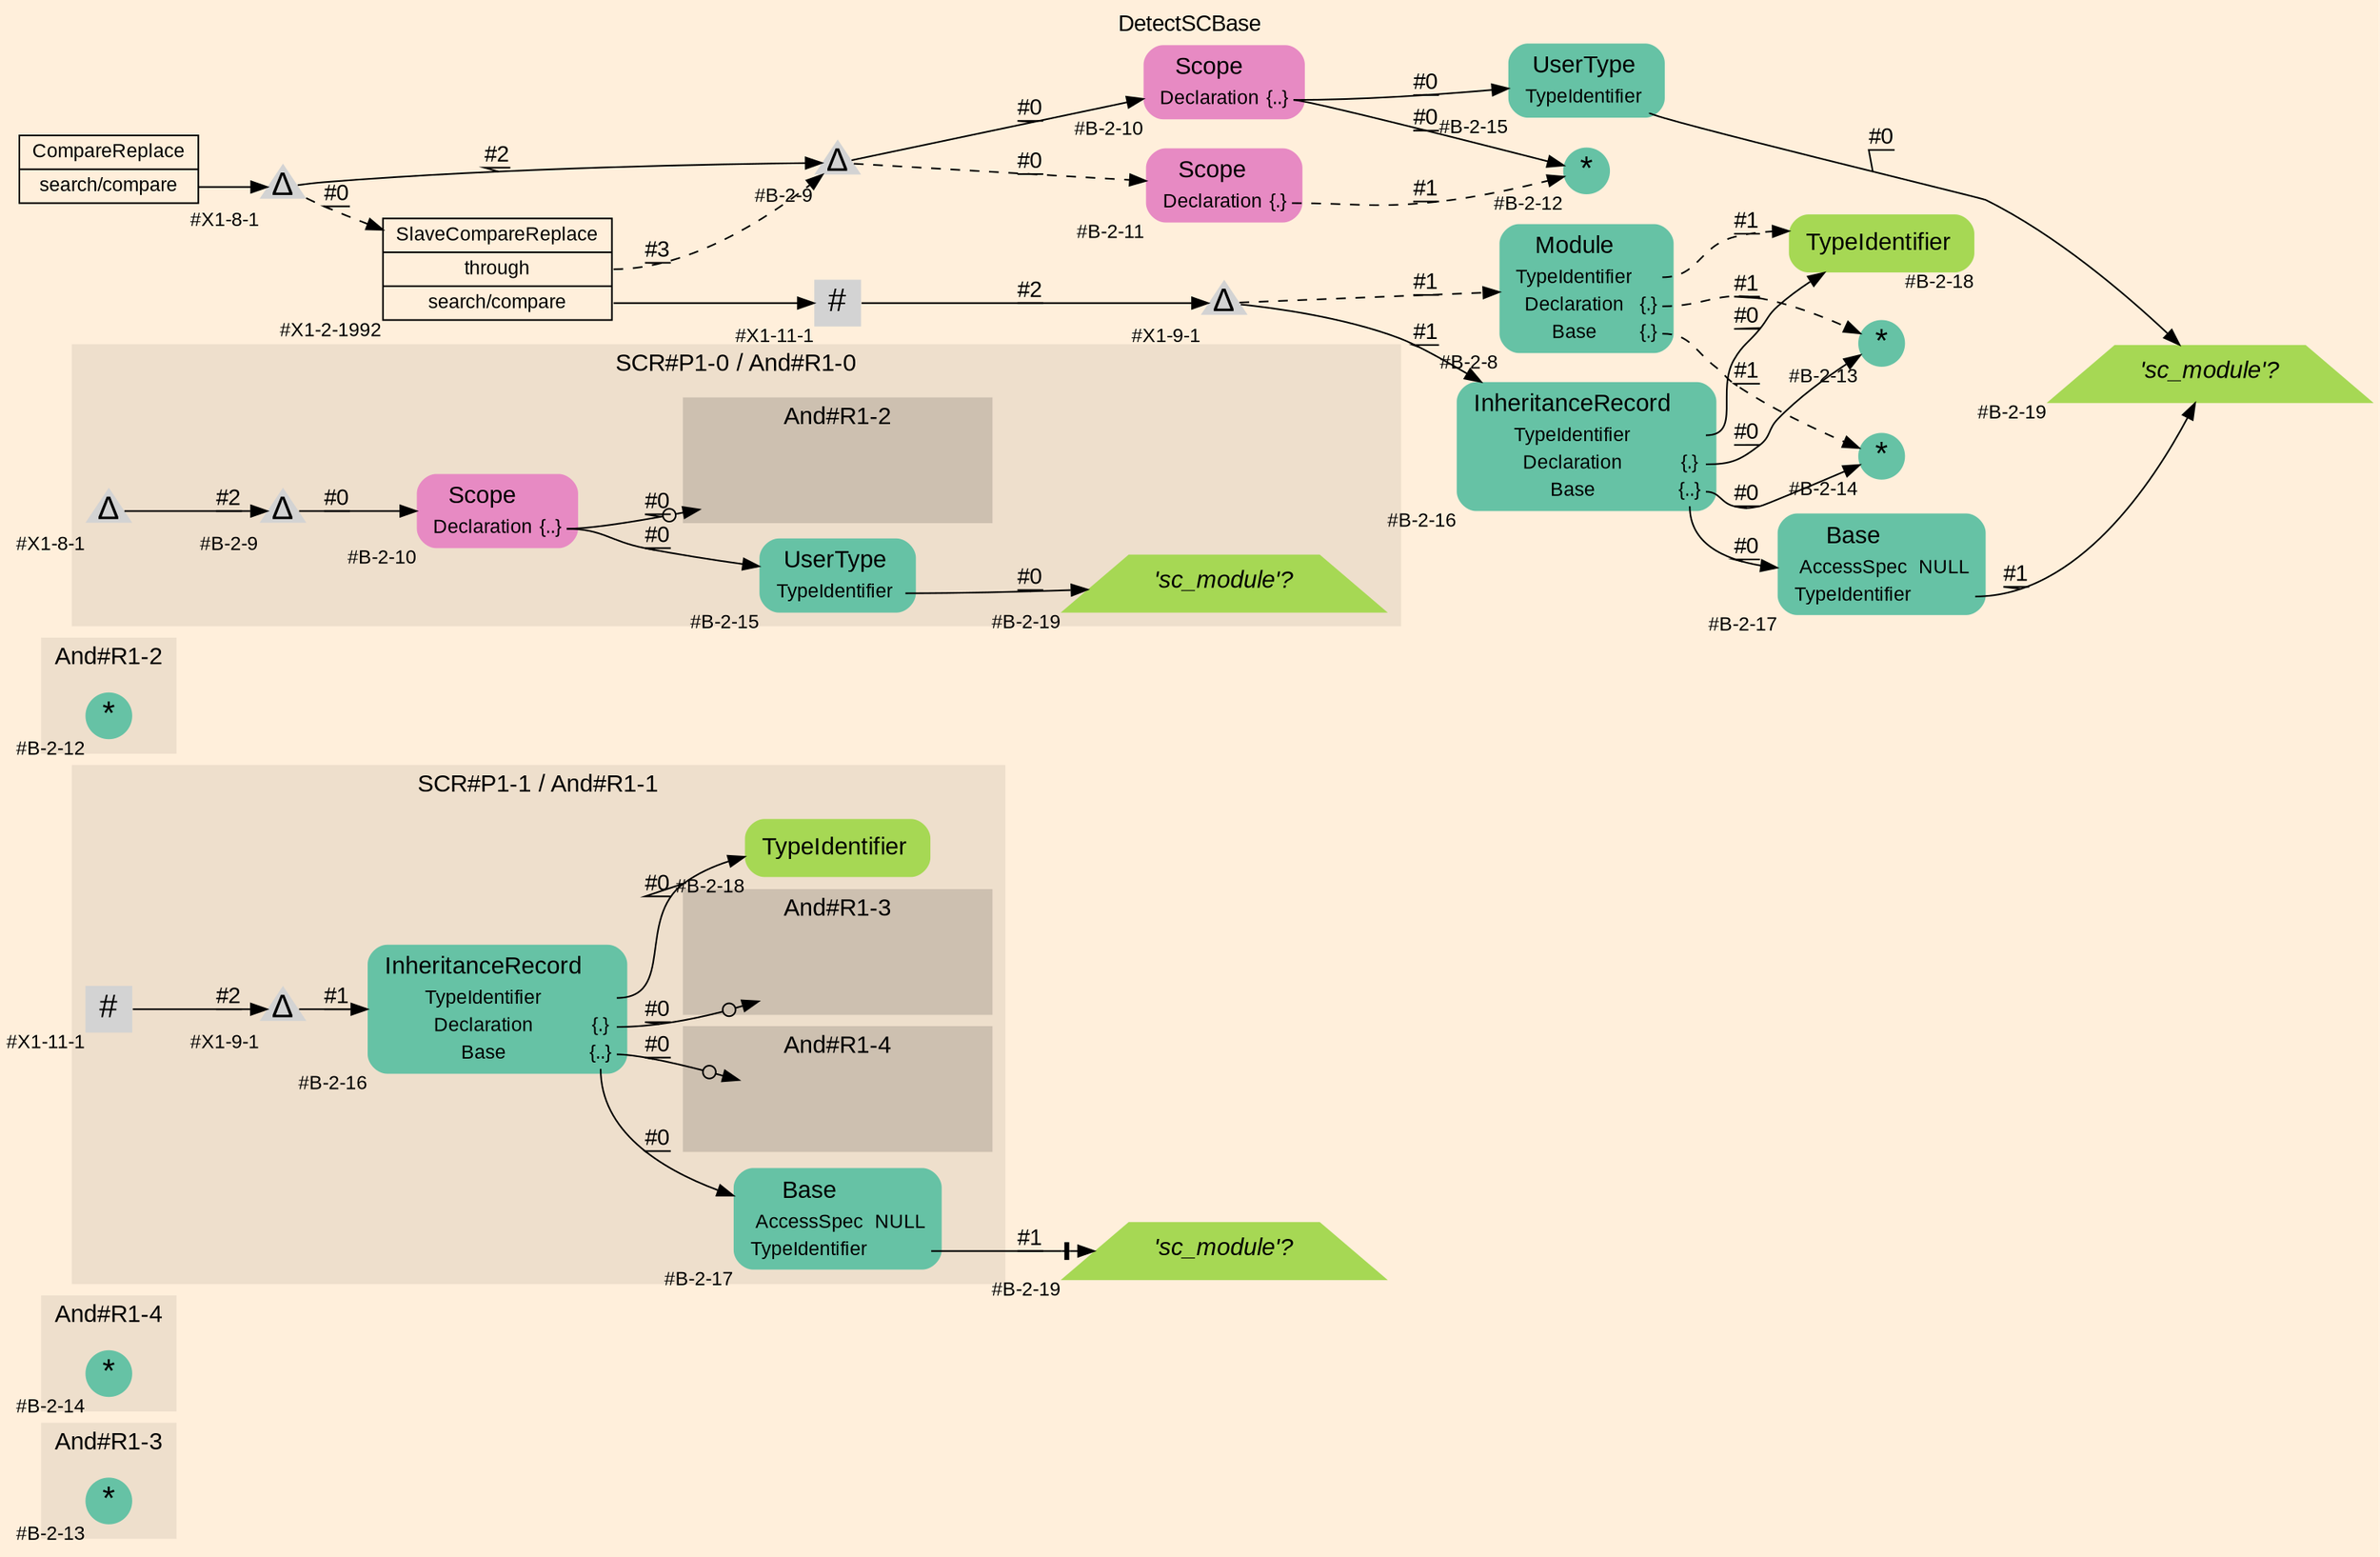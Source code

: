 digraph "DetectSCBase" {
label = "DetectSCBase"
labelloc = t
graph [
    rankdir = "LR"
    ranksep = 0.3
    bgcolor = antiquewhite1
    color = black
    fontcolor = black
    fontname = "Arial"
];
node [
    fontname = "Arial"
];
edge [
    fontname = "Arial"
];

// -------------------- figure And#R1-3 --------------------
// -------- region And#R1-3 ----------
subgraph "clusterAnd#R1-3" {
    label = "And#R1-3"
    style = "filled"
    color = antiquewhite2
    fontsize = "15"
    // -------- block And#R1-3/#B-2-13 ----------
    "And#R1-3/#B-2-13" [
        shape = "circle"
        fillcolor = "/set28/1"
        xlabel = "#B-2-13"
        fontsize = "12"
        fontcolor = black
        label = <<FONT POINT-SIZE="20" COLOR="black">*</FONT>>
        style = "filled"
        penwidth = 0.0
        fixedsize = true
        width = 0.4
        height = 0.4
    ];
    
}


// -------------------- figure And#R1-4 --------------------
// -------- region And#R1-4 ----------
subgraph "clusterAnd#R1-4" {
    label = "And#R1-4"
    style = "filled"
    color = antiquewhite2
    fontsize = "15"
    // -------- block And#R1-4/#B-2-14 ----------
    "And#R1-4/#B-2-14" [
        shape = "circle"
        fillcolor = "/set28/1"
        xlabel = "#B-2-14"
        fontsize = "12"
        fontcolor = black
        label = <<FONT POINT-SIZE="20" COLOR="black">*</FONT>>
        style = "filled"
        penwidth = 0.0
        fixedsize = true
        width = 0.4
        height = 0.4
    ];
    
}


// -------------------- figure And#R1-1 --------------------
// -------- region And#R1-1 ----------
subgraph "clusterAnd#R1-1" {
    label = "SCR#P1-1 / And#R1-1"
    style = "filled"
    color = antiquewhite2
    fontsize = "15"
    // -------- block And#R1-1/#B-2-17 ----------
    "And#R1-1/#B-2-17" [
        shape = "plaintext"
        fillcolor = "/set28/1"
        xlabel = "#B-2-17"
        fontsize = "12"
        fontcolor = black
        label = <<TABLE BORDER="0" CELLBORDER="0" CELLSPACING="0">
         <TR><TD><FONT POINT-SIZE="15" COLOR="black">Base</FONT></TD><TD></TD></TR>
         <TR><TD><FONT POINT-SIZE="12" COLOR="black">AccessSpec</FONT></TD><TD PORT="port0"><FONT POINT-SIZE="12" COLOR="black">NULL</FONT></TD></TR>
         <TR><TD><FONT POINT-SIZE="12" COLOR="black">TypeIdentifier</FONT></TD><TD PORT="port1"></TD></TR>
        </TABLE>>
        style = "rounded,filled"
    ];
    
    // -------- block And#R1-1/#X1-9-1 ----------
    "And#R1-1/#X1-9-1" [
        shape = "triangle"
        xlabel = "#X1-9-1"
        fontsize = "12"
        fontcolor = black
        label = <<FONT POINT-SIZE="20" COLOR="black">Δ</FONT>>
        style = "filled"
        penwidth = 0.0
        fixedsize = true
        width = 0.4
        height = 0.4
    ];
    
    // -------- block And#R1-1/#B-2-18 ----------
    "And#R1-1/#B-2-18" [
        shape = "plaintext"
        fillcolor = "/set28/5"
        xlabel = "#B-2-18"
        fontsize = "12"
        fontcolor = black
        label = <<TABLE BORDER="0" CELLBORDER="0" CELLSPACING="0">
         <TR><TD><FONT POINT-SIZE="15" COLOR="black">TypeIdentifier</FONT></TD><TD></TD></TR>
        </TABLE>>
        style = "rounded,filled"
    ];
    
    // -------- block And#R1-1/#B-2-16 ----------
    "And#R1-1/#B-2-16" [
        shape = "plaintext"
        fillcolor = "/set28/1"
        xlabel = "#B-2-16"
        fontsize = "12"
        fontcolor = black
        label = <<TABLE BORDER="0" CELLBORDER="0" CELLSPACING="0">
         <TR><TD><FONT POINT-SIZE="15" COLOR="black">InheritanceRecord</FONT></TD><TD></TD></TR>
         <TR><TD><FONT POINT-SIZE="12" COLOR="black">TypeIdentifier</FONT></TD><TD PORT="port0"></TD></TR>
         <TR><TD><FONT POINT-SIZE="12" COLOR="black">Declaration</FONT></TD><TD PORT="port1"><FONT POINT-SIZE="12" COLOR="black">{.}</FONT></TD></TR>
         <TR><TD><FONT POINT-SIZE="12" COLOR="black">Base</FONT></TD><TD PORT="port2"><FONT POINT-SIZE="12" COLOR="black">{..}</FONT></TD></TR>
        </TABLE>>
        style = "rounded,filled"
    ];
    
    // -------- block And#R1-1/#X1-11-1 ----------
    "And#R1-1/#X1-11-1" [
        shape = "square"
        xlabel = "#X1-11-1"
        fontsize = "12"
        fontcolor = black
        label = <<FONT POINT-SIZE="20" COLOR="black">#</FONT>>
        style = "filled"
        penwidth = 0.0
        fixedsize = true
        width = 0.4
        height = 0.4
    ];
    
    // -------- region And#R1-1/And#R1-3 ----------
    subgraph "clusterAnd#R1-1/And#R1-3" {
        label = "And#R1-3"
        style = "filled"
        color = antiquewhite3
        fontsize = "15"
        // -------- block And#R1-1/And#R1-3/#B-2-13 ----------
        "And#R1-1/And#R1-3/#B-2-13" [
            shape = none
            fillcolor = "/set28/1"
            xlabel = "#B-2-13"
            fontsize = "12"
            fontcolor = black
            style = "invisible"
        ];
        
    }
    
    // -------- region And#R1-1/And#R1-4 ----------
    subgraph "clusterAnd#R1-1/And#R1-4" {
        label = "And#R1-4"
        style = "filled"
        color = antiquewhite3
        fontsize = "15"
        // -------- block And#R1-1/And#R1-4/#B-2-14 ----------
        "And#R1-1/And#R1-4/#B-2-14" [
            shape = none
            fillcolor = "/set28/1"
            xlabel = "#B-2-14"
            fontsize = "12"
            fontcolor = black
            style = "invisible"
        ];
        
    }
    
}

// -------- block And#R1-1/#B-2-19 ----------
"And#R1-1/#B-2-19" [
    shape = "trapezium"
    fillcolor = "/set28/5"
    xlabel = "#B-2-19"
    fontsize = "12"
    fontcolor = black
    label = <<FONT POINT-SIZE="15" COLOR="black"><I>'sc_module'?</I></FONT>>
    style = "filled"
    penwidth = 0.0
];

"And#R1-1/#B-2-17":port1 -> "And#R1-1/#B-2-19" [
    arrowhead="normalnonetee"
    label = "#1"
    decorate = true
    color = black
    fontcolor = black
];

"And#R1-1/#X1-9-1" -> "And#R1-1/#B-2-16" [
    label = "#1"
    decorate = true
    color = black
    fontcolor = black
];

"And#R1-1/#B-2-16":port0 -> "And#R1-1/#B-2-18" [
    label = "#0"
    decorate = true
    color = black
    fontcolor = black
];

"And#R1-1/#B-2-16":port1 -> "And#R1-1/And#R1-3/#B-2-13" [
    arrowhead="normalnoneodot"
    label = "#0"
    decorate = true
    color = black
    fontcolor = black
];

"And#R1-1/#B-2-16":port2 -> "And#R1-1/And#R1-4/#B-2-14" [
    arrowhead="normalnoneodot"
    label = "#0"
    decorate = true
    color = black
    fontcolor = black
];

"And#R1-1/#B-2-16":port2 -> "And#R1-1/#B-2-17" [
    label = "#0"
    decorate = true
    color = black
    fontcolor = black
];

"And#R1-1/#X1-11-1" -> "And#R1-1/#X1-9-1" [
    label = "#2"
    decorate = true
    color = black
    fontcolor = black
];


// -------------------- figure And#R1-2 --------------------
// -------- region And#R1-2 ----------
subgraph "clusterAnd#R1-2" {
    label = "And#R1-2"
    style = "filled"
    color = antiquewhite2
    fontsize = "15"
    // -------- block And#R1-2/#B-2-12 ----------
    "And#R1-2/#B-2-12" [
        shape = "circle"
        fillcolor = "/set28/1"
        xlabel = "#B-2-12"
        fontsize = "12"
        fontcolor = black
        label = <<FONT POINT-SIZE="20" COLOR="black">*</FONT>>
        style = "filled"
        penwidth = 0.0
        fixedsize = true
        width = 0.4
        height = 0.4
    ];
    
}


// -------------------- figure And#R1-0 --------------------
// -------- region And#R1-0 ----------
subgraph "clusterAnd#R1-0" {
    label = "SCR#P1-0 / And#R1-0"
    style = "filled"
    color = antiquewhite2
    fontsize = "15"
    // -------- block And#R1-0/#B-2-10 ----------
    "And#R1-0/#B-2-10" [
        shape = "plaintext"
        fillcolor = "/set28/4"
        xlabel = "#B-2-10"
        fontsize = "12"
        fontcolor = black
        label = <<TABLE BORDER="0" CELLBORDER="0" CELLSPACING="0">
         <TR><TD><FONT POINT-SIZE="15" COLOR="black">Scope</FONT></TD><TD></TD></TR>
         <TR><TD><FONT POINT-SIZE="12" COLOR="black">Declaration</FONT></TD><TD PORT="port0"><FONT POINT-SIZE="12" COLOR="black">{..}</FONT></TD></TR>
        </TABLE>>
        style = "rounded,filled"
    ];
    
    // -------- block And#R1-0/#B-2-9 ----------
    "And#R1-0/#B-2-9" [
        shape = "triangle"
        xlabel = "#B-2-9"
        fontsize = "12"
        fontcolor = black
        label = <<FONT POINT-SIZE="20" COLOR="black">Δ</FONT>>
        style = "filled"
        penwidth = 0.0
        fixedsize = true
        width = 0.4
        height = 0.4
    ];
    
    // -------- block And#R1-0/#B-2-15 ----------
    "And#R1-0/#B-2-15" [
        shape = "plaintext"
        fillcolor = "/set28/1"
        xlabel = "#B-2-15"
        fontsize = "12"
        fontcolor = black
        label = <<TABLE BORDER="0" CELLBORDER="0" CELLSPACING="0">
         <TR><TD><FONT POINT-SIZE="15" COLOR="black">UserType</FONT></TD><TD></TD></TR>
         <TR><TD><FONT POINT-SIZE="12" COLOR="black">TypeIdentifier</FONT></TD><TD PORT="port0"></TD></TR>
        </TABLE>>
        style = "rounded,filled"
    ];
    
    // -------- block And#R1-0/#B-2-19 ----------
    "And#R1-0/#B-2-19" [
        shape = "trapezium"
        fillcolor = "/set28/5"
        xlabel = "#B-2-19"
        fontsize = "12"
        fontcolor = black
        label = <<FONT POINT-SIZE="15" COLOR="black"><I>'sc_module'?</I></FONT>>
        style = "filled"
        penwidth = 0.0
    ];
    
    // -------- block And#R1-0/#X1-8-1 ----------
    "And#R1-0/#X1-8-1" [
        shape = "triangle"
        xlabel = "#X1-8-1"
        fontsize = "12"
        fontcolor = black
        label = <<FONT POINT-SIZE="20" COLOR="black">Δ</FONT>>
        style = "filled"
        penwidth = 0.0
        fixedsize = true
        width = 0.4
        height = 0.4
    ];
    
    // -------- region And#R1-0/And#R1-2 ----------
    subgraph "clusterAnd#R1-0/And#R1-2" {
        label = "And#R1-2"
        style = "filled"
        color = antiquewhite3
        fontsize = "15"
        // -------- block And#R1-0/And#R1-2/#B-2-12 ----------
        "And#R1-0/And#R1-2/#B-2-12" [
            shape = none
            fillcolor = "/set28/1"
            xlabel = "#B-2-12"
            fontsize = "12"
            fontcolor = black
            style = "invisible"
        ];
        
    }
    
}

"And#R1-0/#B-2-10":port0 -> "And#R1-0/And#R1-2/#B-2-12" [
    arrowhead="normalnoneodot"
    label = "#0"
    decorate = true
    color = black
    fontcolor = black
];

"And#R1-0/#B-2-10":port0 -> "And#R1-0/#B-2-15" [
    label = "#0"
    decorate = true
    color = black
    fontcolor = black
];

"And#R1-0/#B-2-9" -> "And#R1-0/#B-2-10" [
    label = "#0"
    decorate = true
    color = black
    fontcolor = black
];

"And#R1-0/#B-2-15":port0 -> "And#R1-0/#B-2-19" [
    label = "#0"
    decorate = true
    color = black
    fontcolor = black
];

"And#R1-0/#X1-8-1" -> "And#R1-0/#B-2-9" [
    label = "#2"
    decorate = true
    color = black
    fontcolor = black
];


// -------------------- transformation figure --------------------
// -------- block CR#X1-10-1 ----------
"CR#X1-10-1" [
    shape = "record"
    fillcolor = antiquewhite1
    fontsize = "12"
    fontcolor = black
    label = "<fixed> CompareReplace | <port0> search/compare"
    style = "filled"
    color = black
];

// -------- block #X1-8-1 ----------
"#X1-8-1" [
    shape = "triangle"
    xlabel = "#X1-8-1"
    fontsize = "12"
    fontcolor = black
    label = <<FONT POINT-SIZE="20" COLOR="black">Δ</FONT>>
    style = "filled"
    penwidth = 0.0
    fixedsize = true
    width = 0.4
    height = 0.4
];

// -------- block #B-2-9 ----------
"#B-2-9" [
    shape = "triangle"
    xlabel = "#B-2-9"
    fontsize = "12"
    fontcolor = black
    label = <<FONT POINT-SIZE="20" COLOR="black">Δ</FONT>>
    style = "filled"
    penwidth = 0.0
    fixedsize = true
    width = 0.4
    height = 0.4
];

// -------- block #B-2-10 ----------
"#B-2-10" [
    shape = "plaintext"
    fillcolor = "/set28/4"
    xlabel = "#B-2-10"
    fontsize = "12"
    fontcolor = black
    label = <<TABLE BORDER="0" CELLBORDER="0" CELLSPACING="0">
     <TR><TD><FONT POINT-SIZE="15" COLOR="black">Scope</FONT></TD><TD></TD></TR>
     <TR><TD><FONT POINT-SIZE="12" COLOR="black">Declaration</FONT></TD><TD PORT="port0"><FONT POINT-SIZE="12" COLOR="black">{..}</FONT></TD></TR>
    </TABLE>>
    style = "rounded,filled"
];

// -------- block #B-2-12 ----------
"#B-2-12" [
    shape = "circle"
    fillcolor = "/set28/1"
    xlabel = "#B-2-12"
    fontsize = "12"
    fontcolor = black
    label = <<FONT POINT-SIZE="20" COLOR="black">*</FONT>>
    style = "filled"
    penwidth = 0.0
    fixedsize = true
    width = 0.4
    height = 0.4
];

// -------- block #B-2-15 ----------
"#B-2-15" [
    shape = "plaintext"
    fillcolor = "/set28/1"
    xlabel = "#B-2-15"
    fontsize = "12"
    fontcolor = black
    label = <<TABLE BORDER="0" CELLBORDER="0" CELLSPACING="0">
     <TR><TD><FONT POINT-SIZE="15" COLOR="black">UserType</FONT></TD><TD></TD></TR>
     <TR><TD><FONT POINT-SIZE="12" COLOR="black">TypeIdentifier</FONT></TD><TD PORT="port0"></TD></TR>
    </TABLE>>
    style = "rounded,filled"
];

// -------- block #B-2-19 ----------
"#B-2-19" [
    shape = "trapezium"
    fillcolor = "/set28/5"
    xlabel = "#B-2-19"
    fontsize = "12"
    fontcolor = black
    label = <<FONT POINT-SIZE="15" COLOR="black"><I>'sc_module'?</I></FONT>>
    style = "filled"
    penwidth = 0.0
];

// -------- block #B-2-11 ----------
"#B-2-11" [
    shape = "plaintext"
    fillcolor = "/set28/4"
    xlabel = "#B-2-11"
    fontsize = "12"
    fontcolor = black
    label = <<TABLE BORDER="0" CELLBORDER="0" CELLSPACING="0">
     <TR><TD><FONT POINT-SIZE="15" COLOR="black">Scope</FONT></TD><TD></TD></TR>
     <TR><TD><FONT POINT-SIZE="12" COLOR="black">Declaration</FONT></TD><TD PORT="port0"><FONT POINT-SIZE="12" COLOR="black">{.}</FONT></TD></TR>
    </TABLE>>
    style = "rounded,filled"
];

// -------- block #X1-2-1992 ----------
"#X1-2-1992" [
    shape = "record"
    fillcolor = antiquewhite1
    xlabel = "#X1-2-1992"
    fontsize = "12"
    fontcolor = black
    label = "<fixed> SlaveCompareReplace | <port0> through | <port1> search/compare"
    style = "filled"
    color = black
];

// -------- block #X1-11-1 ----------
"#X1-11-1" [
    shape = "square"
    xlabel = "#X1-11-1"
    fontsize = "12"
    fontcolor = black
    label = <<FONT POINT-SIZE="20" COLOR="black">#</FONT>>
    style = "filled"
    penwidth = 0.0
    fixedsize = true
    width = 0.4
    height = 0.4
];

// -------- block #X1-9-1 ----------
"#X1-9-1" [
    shape = "triangle"
    xlabel = "#X1-9-1"
    fontsize = "12"
    fontcolor = black
    label = <<FONT POINT-SIZE="20" COLOR="black">Δ</FONT>>
    style = "filled"
    penwidth = 0.0
    fixedsize = true
    width = 0.4
    height = 0.4
];

// -------- block #B-2-16 ----------
"#B-2-16" [
    shape = "plaintext"
    fillcolor = "/set28/1"
    xlabel = "#B-2-16"
    fontsize = "12"
    fontcolor = black
    label = <<TABLE BORDER="0" CELLBORDER="0" CELLSPACING="0">
     <TR><TD><FONT POINT-SIZE="15" COLOR="black">InheritanceRecord</FONT></TD><TD></TD></TR>
     <TR><TD><FONT POINT-SIZE="12" COLOR="black">TypeIdentifier</FONT></TD><TD PORT="port0"></TD></TR>
     <TR><TD><FONT POINT-SIZE="12" COLOR="black">Declaration</FONT></TD><TD PORT="port1"><FONT POINT-SIZE="12" COLOR="black">{.}</FONT></TD></TR>
     <TR><TD><FONT POINT-SIZE="12" COLOR="black">Base</FONT></TD><TD PORT="port2"><FONT POINT-SIZE="12" COLOR="black">{..}</FONT></TD></TR>
    </TABLE>>
    style = "rounded,filled"
];

// -------- block #B-2-18 ----------
"#B-2-18" [
    shape = "plaintext"
    fillcolor = "/set28/5"
    xlabel = "#B-2-18"
    fontsize = "12"
    fontcolor = black
    label = <<TABLE BORDER="0" CELLBORDER="0" CELLSPACING="0">
     <TR><TD><FONT POINT-SIZE="15" COLOR="black">TypeIdentifier</FONT></TD><TD></TD></TR>
    </TABLE>>
    style = "rounded,filled"
];

// -------- block #B-2-13 ----------
"#B-2-13" [
    shape = "circle"
    fillcolor = "/set28/1"
    xlabel = "#B-2-13"
    fontsize = "12"
    fontcolor = black
    label = <<FONT POINT-SIZE="20" COLOR="black">*</FONT>>
    style = "filled"
    penwidth = 0.0
    fixedsize = true
    width = 0.4
    height = 0.4
];

// -------- block #B-2-14 ----------
"#B-2-14" [
    shape = "circle"
    fillcolor = "/set28/1"
    xlabel = "#B-2-14"
    fontsize = "12"
    fontcolor = black
    label = <<FONT POINT-SIZE="20" COLOR="black">*</FONT>>
    style = "filled"
    penwidth = 0.0
    fixedsize = true
    width = 0.4
    height = 0.4
];

// -------- block #B-2-17 ----------
"#B-2-17" [
    shape = "plaintext"
    fillcolor = "/set28/1"
    xlabel = "#B-2-17"
    fontsize = "12"
    fontcolor = black
    label = <<TABLE BORDER="0" CELLBORDER="0" CELLSPACING="0">
     <TR><TD><FONT POINT-SIZE="15" COLOR="black">Base</FONT></TD><TD></TD></TR>
     <TR><TD><FONT POINT-SIZE="12" COLOR="black">AccessSpec</FONT></TD><TD PORT="port0"><FONT POINT-SIZE="12" COLOR="black">NULL</FONT></TD></TR>
     <TR><TD><FONT POINT-SIZE="12" COLOR="black">TypeIdentifier</FONT></TD><TD PORT="port1"></TD></TR>
    </TABLE>>
    style = "rounded,filled"
];

// -------- block #B-2-8 ----------
"#B-2-8" [
    shape = "plaintext"
    fillcolor = "/set28/1"
    xlabel = "#B-2-8"
    fontsize = "12"
    fontcolor = black
    label = <<TABLE BORDER="0" CELLBORDER="0" CELLSPACING="0">
     <TR><TD><FONT POINT-SIZE="15" COLOR="black">Module</FONT></TD><TD></TD></TR>
     <TR><TD><FONT POINT-SIZE="12" COLOR="black">TypeIdentifier</FONT></TD><TD PORT="port0"></TD></TR>
     <TR><TD><FONT POINT-SIZE="12" COLOR="black">Declaration</FONT></TD><TD PORT="port1"><FONT POINT-SIZE="12" COLOR="black">{.}</FONT></TD></TR>
     <TR><TD><FONT POINT-SIZE="12" COLOR="black">Base</FONT></TD><TD PORT="port2"><FONT POINT-SIZE="12" COLOR="black">{.}</FONT></TD></TR>
    </TABLE>>
    style = "rounded,filled"
];

"CR#X1-10-1":port0 -> "#X1-8-1" [
    label = ""
    decorate = true
    color = black
    fontcolor = black
];

"#X1-8-1" -> "#B-2-9" [
    label = "#2"
    decorate = true
    color = black
    fontcolor = black
];

"#X1-8-1" -> "#X1-2-1992" [
    style="dashed"
    label = "#0"
    decorate = true
    color = black
    fontcolor = black
];

"#B-2-9" -> "#B-2-10" [
    label = "#0"
    decorate = true
    color = black
    fontcolor = black
];

"#B-2-9" -> "#B-2-11" [
    style="dashed"
    label = "#0"
    decorate = true
    color = black
    fontcolor = black
];

"#B-2-10":port0 -> "#B-2-12" [
    label = "#0"
    decorate = true
    color = black
    fontcolor = black
];

"#B-2-10":port0 -> "#B-2-15" [
    label = "#0"
    decorate = true
    color = black
    fontcolor = black
];

"#B-2-15":port0 -> "#B-2-19" [
    label = "#0"
    decorate = true
    color = black
    fontcolor = black
];

"#B-2-11":port0 -> "#B-2-12" [
    style="dashed"
    label = "#1"
    decorate = true
    color = black
    fontcolor = black
];

"#X1-2-1992":port0 -> "#B-2-9" [
    style="dashed"
    label = "#3"
    decorate = true
    color = black
    fontcolor = black
];

"#X1-2-1992":port1 -> "#X1-11-1" [
    label = ""
    decorate = true
    color = black
    fontcolor = black
];

"#X1-11-1" -> "#X1-9-1" [
    label = "#2"
    decorate = true
    color = black
    fontcolor = black
];

"#X1-9-1" -> "#B-2-16" [
    label = "#1"
    decorate = true
    color = black
    fontcolor = black
];

"#X1-9-1" -> "#B-2-8" [
    style="dashed"
    label = "#1"
    decorate = true
    color = black
    fontcolor = black
];

"#B-2-16":port0 -> "#B-2-18" [
    label = "#0"
    decorate = true
    color = black
    fontcolor = black
];

"#B-2-16":port1 -> "#B-2-13" [
    label = "#0"
    decorate = true
    color = black
    fontcolor = black
];

"#B-2-16":port2 -> "#B-2-14" [
    label = "#0"
    decorate = true
    color = black
    fontcolor = black
];

"#B-2-16":port2 -> "#B-2-17" [
    label = "#0"
    decorate = true
    color = black
    fontcolor = black
];

"#B-2-17":port1 -> "#B-2-19" [
    label = "#1"
    decorate = true
    color = black
    fontcolor = black
];

"#B-2-8":port0 -> "#B-2-18" [
    style="dashed"
    label = "#1"
    decorate = true
    color = black
    fontcolor = black
];

"#B-2-8":port1 -> "#B-2-13" [
    style="dashed"
    label = "#1"
    decorate = true
    color = black
    fontcolor = black
];

"#B-2-8":port2 -> "#B-2-14" [
    style="dashed"
    label = "#1"
    decorate = true
    color = black
    fontcolor = black
];


}
